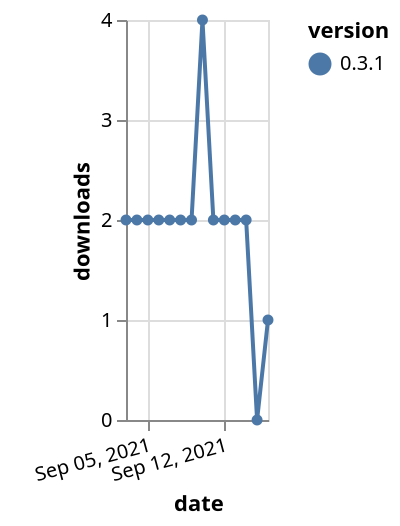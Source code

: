 {"$schema": "https://vega.github.io/schema/vega-lite/v5.json", "description": "A simple bar chart with embedded data.", "data": {"values": [{"date": "2021-09-03", "total": 3254, "delta": 2, "version": "0.3.1"}, {"date": "2021-09-04", "total": 3256, "delta": 2, "version": "0.3.1"}, {"date": "2021-09-05", "total": 3258, "delta": 2, "version": "0.3.1"}, {"date": "2021-09-06", "total": 3260, "delta": 2, "version": "0.3.1"}, {"date": "2021-09-07", "total": 3262, "delta": 2, "version": "0.3.1"}, {"date": "2021-09-08", "total": 3264, "delta": 2, "version": "0.3.1"}, {"date": "2021-09-09", "total": 3266, "delta": 2, "version": "0.3.1"}, {"date": "2021-09-10", "total": 3270, "delta": 4, "version": "0.3.1"}, {"date": "2021-09-11", "total": 3272, "delta": 2, "version": "0.3.1"}, {"date": "2021-09-12", "total": 3274, "delta": 2, "version": "0.3.1"}, {"date": "2021-09-13", "total": 3276, "delta": 2, "version": "0.3.1"}, {"date": "2021-09-14", "total": 3278, "delta": 2, "version": "0.3.1"}, {"date": "2021-09-15", "total": 3278, "delta": 0, "version": "0.3.1"}, {"date": "2021-09-16", "total": 3279, "delta": 1, "version": "0.3.1"}]}, "width": "container", "mark": {"type": "line", "point": {"filled": true}}, "encoding": {"x": {"field": "date", "type": "temporal", "timeUnit": "yearmonthdate", "title": "date", "axis": {"labelAngle": -15}}, "y": {"field": "delta", "type": "quantitative", "title": "downloads"}, "color": {"field": "version", "type": "nominal"}, "tooltip": {"field": "delta"}}}